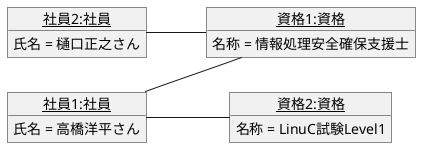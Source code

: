 @startuml
left to right direction
object "<u>社員1:社員</u>" as takahashi{
    氏名 = 高橋洋平さん
}
object "<u>社員2:社員</u>" as higuti{
    氏名 = 樋口正之さん
}
object "<u>資格1:資格</u>" as sc{
    名称 = 情報処理安全確保支援士
}
object "<u>資格2:資格</u>" as Linux{
    名称 = LinuC試験Level1
}
takahashi -- sc
higuti -- sc
takahashi -- Linux
@enduml